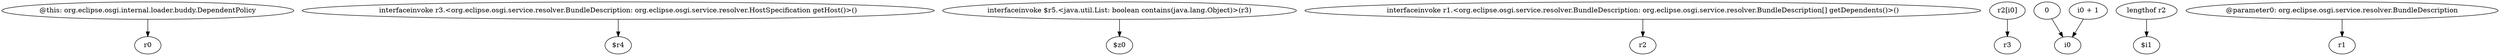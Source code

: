 digraph g {
0[label="@this: org.eclipse.osgi.internal.loader.buddy.DependentPolicy"]
1[label="r0"]
0->1[label=""]
2[label="interfaceinvoke r3.<org.eclipse.osgi.service.resolver.BundleDescription: org.eclipse.osgi.service.resolver.HostSpecification getHost()>()"]
3[label="$r4"]
2->3[label=""]
4[label="interfaceinvoke $r5.<java.util.List: boolean contains(java.lang.Object)>(r3)"]
5[label="$z0"]
4->5[label=""]
6[label="interfaceinvoke r1.<org.eclipse.osgi.service.resolver.BundleDescription: org.eclipse.osgi.service.resolver.BundleDescription[] getDependents()>()"]
7[label="r2"]
6->7[label=""]
8[label="r2[i0]"]
9[label="r3"]
8->9[label=""]
10[label="0"]
11[label="i0"]
10->11[label=""]
12[label="lengthof r2"]
13[label="$i1"]
12->13[label=""]
14[label="@parameter0: org.eclipse.osgi.service.resolver.BundleDescription"]
15[label="r1"]
14->15[label=""]
16[label="i0 + 1"]
16->11[label=""]
}